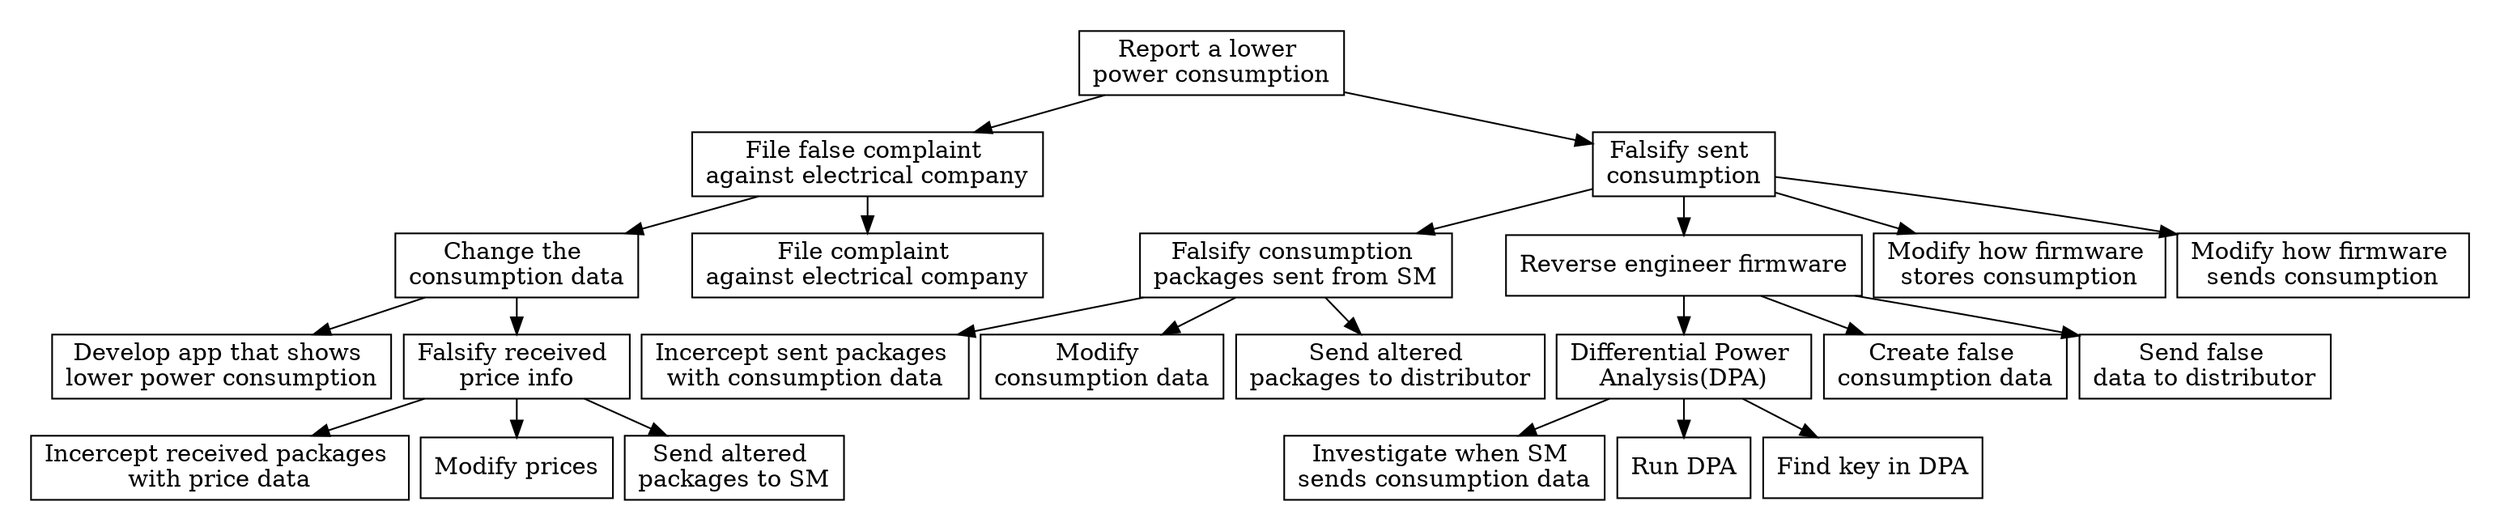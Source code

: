 digraph G {

graph[ center=true, margin=0.2, nodesep=0.1, ranksep=0.3]
node[ shape=rectangle];

root [label="Report a lower \npower consumption", shape=OR];
complaint [label="File false complaint \nagainst electrical company",shape=AND];
falsify [label="Falsify sent \nconsumption",shape=OR];



//COMPLAINT SUBTREE
root -> complaint;

forgeConsumptionData[shape=OR];
forgeConsumptionData[label="Change the \nconsumption data"];
complaint -> forgeConsumptionData
fileComplaint[label="File complaint \nagainst electrical company"]
complaint -> fileComplaint

app[label="Develop app that shows \nlower power consumption"];
forgeConsumptionData ->  app;

falsifyReceived[label="Falsify received \nprice info",shape=AND];
forgeConsumptionData -> falsifyReceived;
interceptReceived[label="Incercept received packages \nwith price data"];
modifyPrices[label="Modify prices"];
resendToSM[label="Send altered \npackages to SM"];
falsifyReceived -> interceptReceived;
falsifyReceived -> modifyPrices;
falsifyReceived -> resendToSM;


//FALSIFY SUBTREE
root -> falsify;

package[label="Falsify consumption \npackages sent from SM",shape=AND];
falsify ->	package;
intercept[label="Incercept sent packages \nwith consumption data"];
modify[label="Modify \nconsumption data"];
resend[label="Send altered \npackages to distributor"]
package -> intercept;
package -> modify;
package -> resend;

reverseEngineer[label="Reverse engineer firmware",shape=AND];
falsify -> reverseEngineer;
reverseEngineer -> obtainKey;
whenSend[label="Investigate when SM \nsends consumption data"];
obtainKey[label="Differential Power \nAnalysis(DPA)",shape=AND];
obtainKey -> whenSend;
performDPA[label="Run DPA"]
obtainKey -> performDPA;
findKeyInDPA[label="Find key in DPA"];
obtainKey -> findKeyInDPA;
createFalseConsumptionData[label="Create false \nconsumption data"];
reverseEngineer -> createFalseConsumptionData;
sendFalseData[label="Send false \ndata to distributor"]
reverseEngineer -> sendFalseData;

ModifyFWstore[label="Modify how firmware \nstores consumption"];
falsify -> ModifyFWstore;


ModifyFWsend[label="Modify how firmware \nsends consumption"];
falsify -> ModifyFWsend;





}